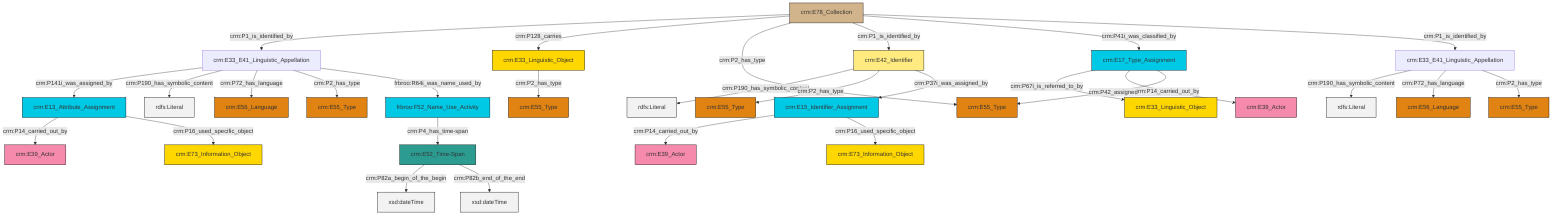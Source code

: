 graph TD
classDef Literal fill:#f2f2f2,stroke:#000000;
classDef CRM_Entity fill:#FFFFFF,stroke:#000000;
classDef Temporal_Entity fill:#00C9E6, stroke:#000000;
classDef Type fill:#E18312, stroke:#000000;
classDef Time-Span fill:#2C9C91, stroke:#000000;
classDef Appellation fill:#FFEB7F, stroke:#000000;
classDef Place fill:#008836, stroke:#000000;
classDef Persistent_Item fill:#B266B2, stroke:#000000;
classDef Conceptual_Object fill:#FFD700, stroke:#000000;
classDef Physical_Thing fill:#D2B48C, stroke:#000000;
classDef Actor fill:#f58aad, stroke:#000000;
classDef PC_Classes fill:#4ce600, stroke:#000000;
classDef Multi fill:#cccccc,stroke:#000000;

0["crm:E13_Attribute_Assignment"]:::Temporal_Entity -->|crm:P14_carried_out_by| 1["crm:E39_Actor"]:::Actor
2["crm:E78_Collection"]:::Physical_Thing -->|crm:P1_is_identified_by| 3["crm:E33_E41_Linguistic_Appellation"]:::Default
4["frbroo:F52_Name_Use_Activity"]:::Temporal_Entity -->|crm:P4_has_time-span| 5["crm:E52_Time-Span"]:::Time-Span
3["crm:E33_E41_Linguistic_Appellation"]:::Default -->|crm:P141i_was_assigned_by| 0["crm:E13_Attribute_Assignment"]:::Temporal_Entity
13["crm:E42_Identifier"]:::Appellation -->|crm:P190_has_symbolic_content| 14[rdfs:Literal]:::Literal
3["crm:E33_E41_Linguistic_Appellation"]:::Default -->|crm:P190_has_symbolic_content| 16[rdfs:Literal]:::Literal
13["crm:E42_Identifier"]:::Appellation -->|crm:P2_has_type| 17["crm:E55_Type"]:::Type
6["crm:E17_Type_Assignment"]:::Temporal_Entity -->|crm:P67i_is_referred_to_by| 18["crm:E33_Linguistic_Object"]:::Conceptual_Object
19["crm:E33_E41_Linguistic_Appellation"]:::Default -->|crm:P190_has_symbolic_content| 20[rdfs:Literal]:::Literal
0["crm:E13_Attribute_Assignment"]:::Temporal_Entity -->|crm:P16_used_specific_object| 11["crm:E73_Information_Object"]:::Conceptual_Object
21["crm:E15_Identifier_Assignment"]:::Temporal_Entity -->|crm:P14_carried_out_by| 22["crm:E39_Actor"]:::Actor
5["crm:E52_Time-Span"]:::Time-Span -->|crm:P82a_begin_of_the_begin| 24[xsd:dateTime]:::Literal
2["crm:E78_Collection"]:::Physical_Thing -->|crm:P128_carries| 25["crm:E33_Linguistic_Object"]:::Conceptual_Object
6["crm:E17_Type_Assignment"]:::Temporal_Entity -->|crm:P14_carried_out_by| 28["crm:E39_Actor"]:::Actor
19["crm:E33_E41_Linguistic_Appellation"]:::Default -->|crm:P72_has_language| 31["crm:E56_Language"]:::Type
2["crm:E78_Collection"]:::Physical_Thing -->|crm:P2_has_type| 26["crm:E55_Type"]:::Type
6["crm:E17_Type_Assignment"]:::Temporal_Entity -->|crm:P42_assigned| 26["crm:E55_Type"]:::Type
5["crm:E52_Time-Span"]:::Time-Span -->|crm:P82b_end_of_the_end| 35[xsd:dateTime]:::Literal
2["crm:E78_Collection"]:::Physical_Thing -->|crm:P1_is_identified_by| 13["crm:E42_Identifier"]:::Appellation
13["crm:E42_Identifier"]:::Appellation -->|crm:P37i_was_assigned_by| 21["crm:E15_Identifier_Assignment"]:::Temporal_Entity
3["crm:E33_E41_Linguistic_Appellation"]:::Default -->|crm:P72_has_language| 38["crm:E56_Language"]:::Type
25["crm:E33_Linguistic_Object"]:::Conceptual_Object -->|crm:P2_has_type| 41["crm:E55_Type"]:::Type
2["crm:E78_Collection"]:::Physical_Thing -->|crm:P41i_was_classified_by| 6["crm:E17_Type_Assignment"]:::Temporal_Entity
3["crm:E33_E41_Linguistic_Appellation"]:::Default -->|crm:P2_has_type| 29["crm:E55_Type"]:::Type
3["crm:E33_E41_Linguistic_Appellation"]:::Default -->|frbroo:R64i_was_name_used_by| 4["frbroo:F52_Name_Use_Activity"]:::Temporal_Entity
19["crm:E33_E41_Linguistic_Appellation"]:::Default -->|crm:P2_has_type| 9["crm:E55_Type"]:::Type
21["crm:E15_Identifier_Assignment"]:::Temporal_Entity -->|crm:P16_used_specific_object| 39["crm:E73_Information_Object"]:::Conceptual_Object
2["crm:E78_Collection"]:::Physical_Thing -->|crm:P1_is_identified_by| 19["crm:E33_E41_Linguistic_Appellation"]:::Default